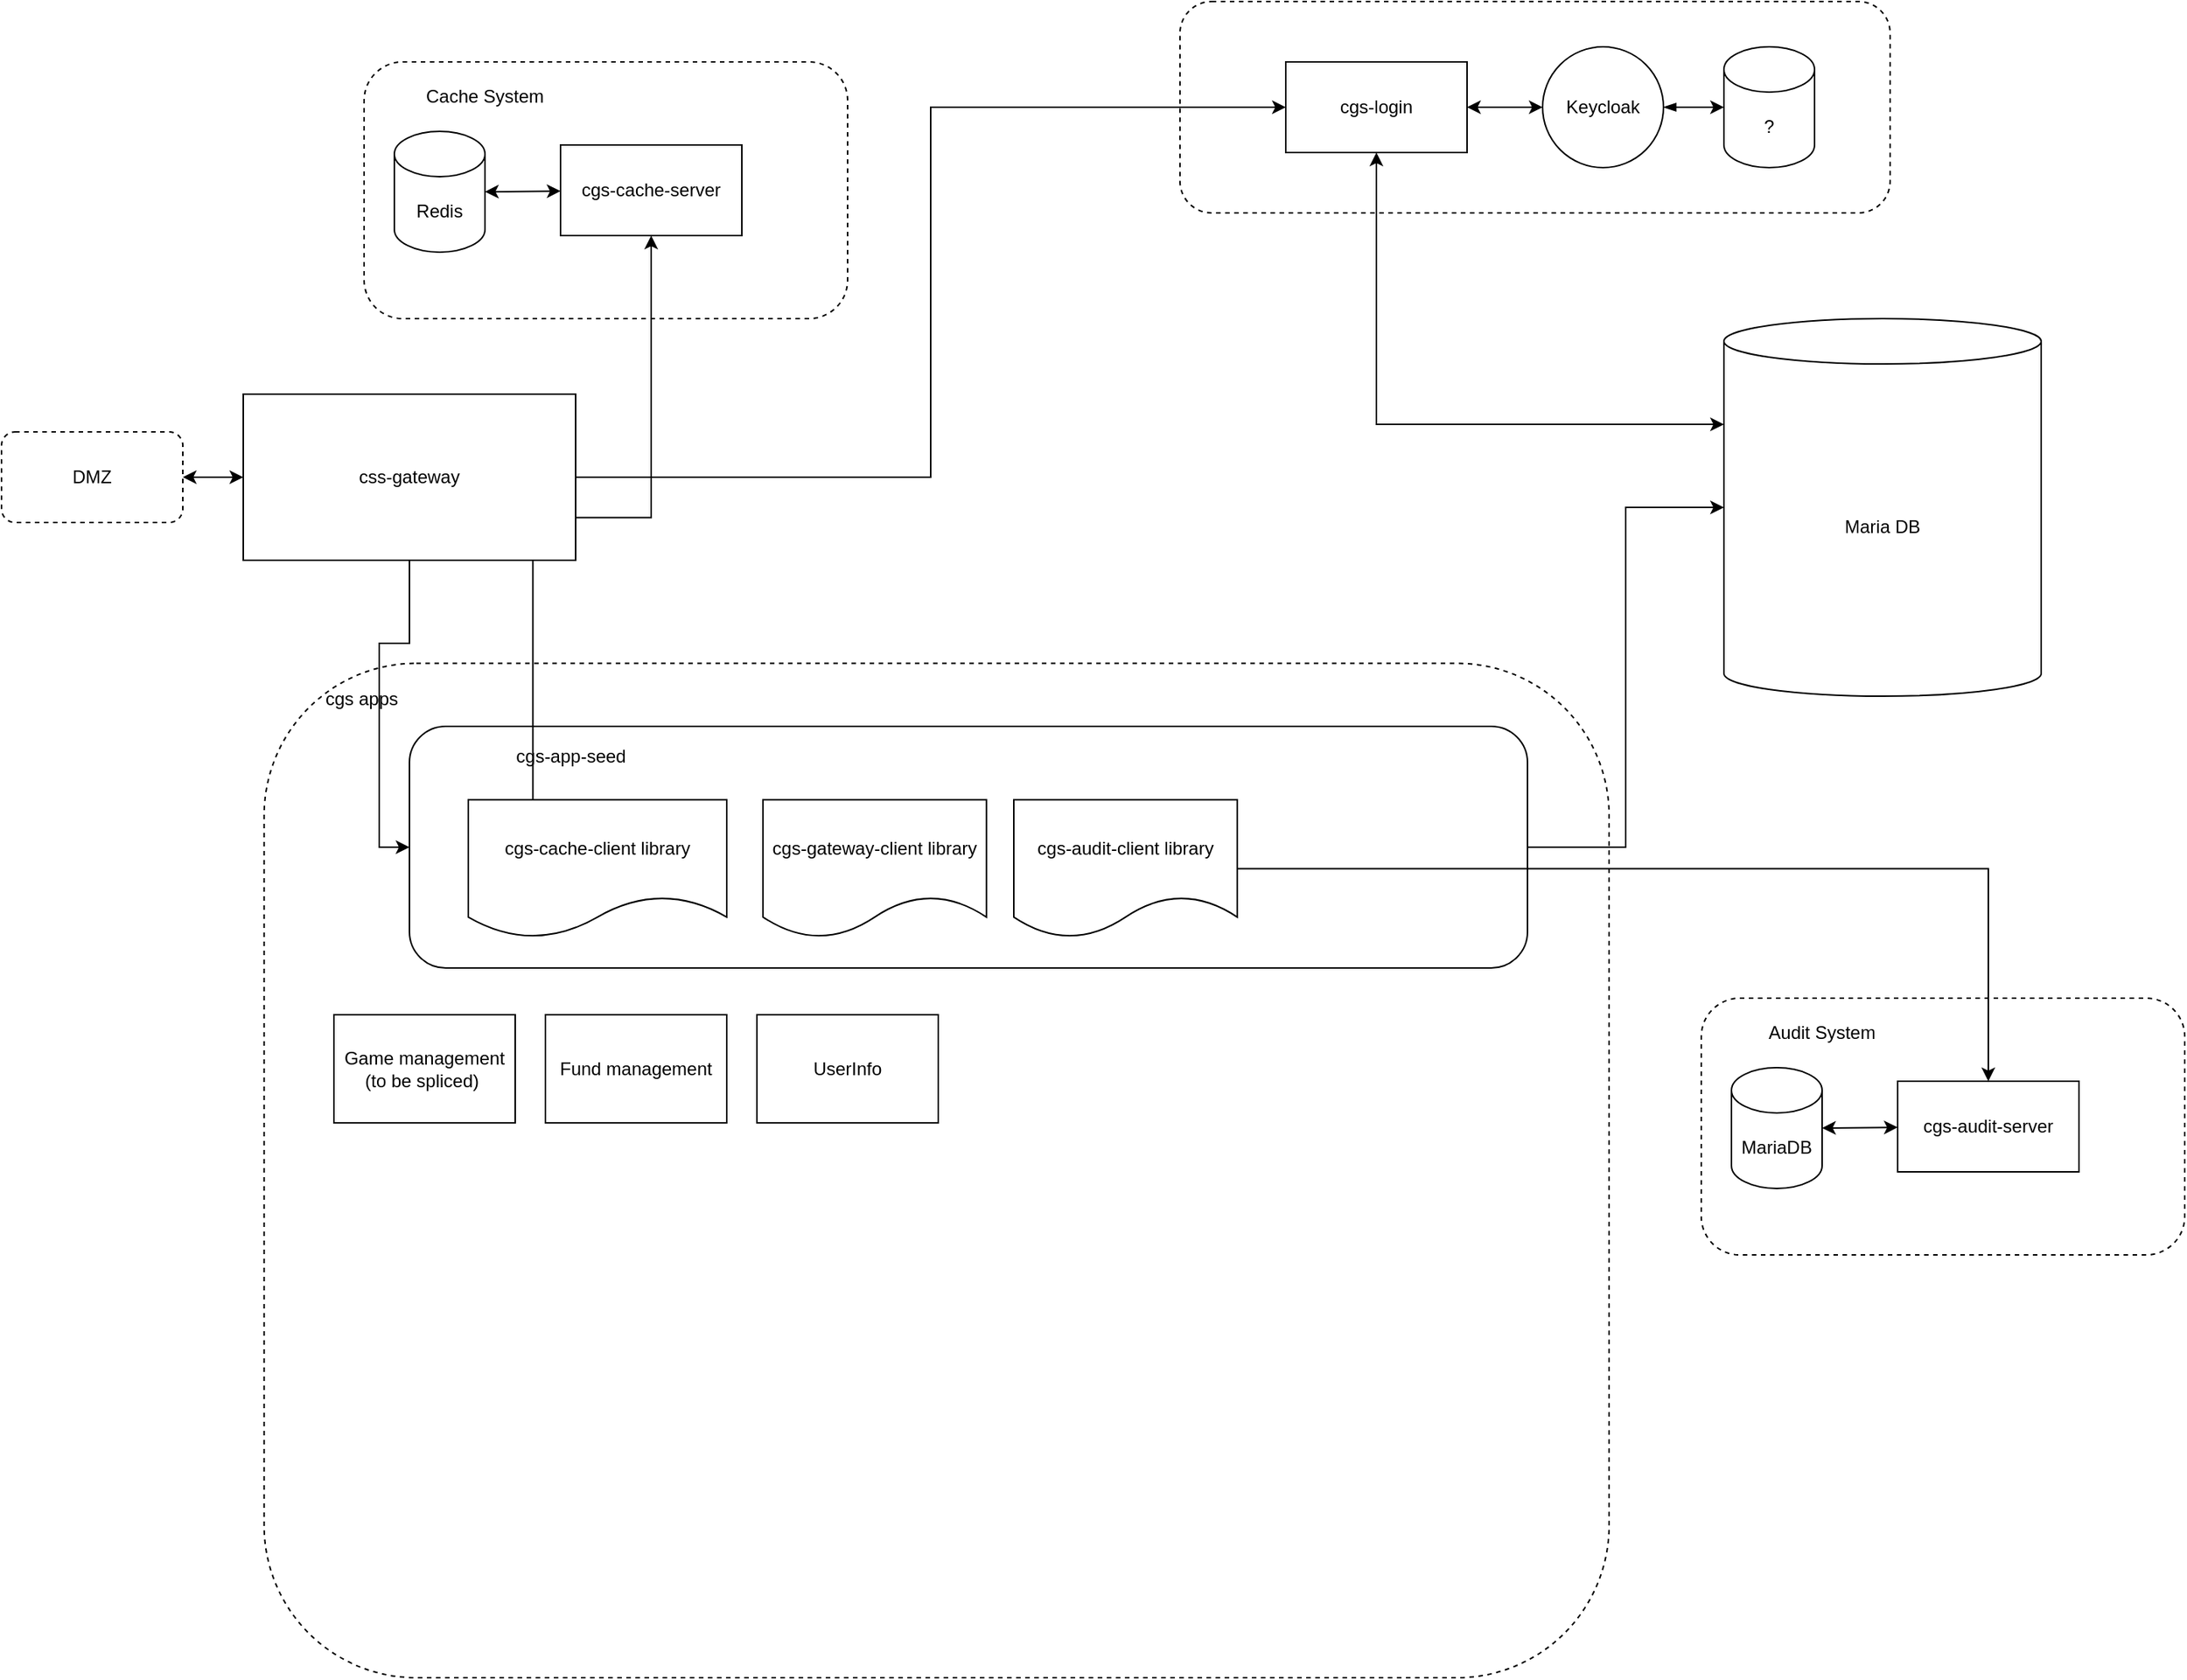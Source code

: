 <mxfile version="23.1.1" type="github">
  <diagram name="Page-1" id="SeCwqlmR22i1hAEwZQBu">
    <mxGraphModel dx="2424" dy="2238" grid="1" gridSize="10" guides="1" tooltips="1" connect="1" arrows="1" fold="1" page="1" pageScale="1" pageWidth="827" pageHeight="1169" math="0" shadow="0">
      <root>
        <mxCell id="0" />
        <mxCell id="1" parent="0" />
        <mxCell id="2Ev7zoqdlqUbOZQc-U9r-3" value="" style="group" vertex="1" connectable="0" parent="1">
          <mxGeometry x="150" y="20" width="320" height="170" as="geometry" />
        </mxCell>
        <mxCell id="2Ev7zoqdlqUbOZQc-U9r-19" value="" style="group" vertex="1" connectable="0" parent="2Ev7zoqdlqUbOZQc-U9r-3">
          <mxGeometry width="320" height="170" as="geometry" />
        </mxCell>
        <mxCell id="2Ev7zoqdlqUbOZQc-U9r-1" value="" style="rounded=1;whiteSpace=wrap;html=1;dashed=1;" vertex="1" parent="2Ev7zoqdlqUbOZQc-U9r-19">
          <mxGeometry width="320" height="170" as="geometry" />
        </mxCell>
        <mxCell id="2Ev7zoqdlqUbOZQc-U9r-2" value="Cache System" style="text;html=1;strokeColor=none;fillColor=none;align=center;verticalAlign=middle;whiteSpace=wrap;rounded=0;" vertex="1" parent="2Ev7zoqdlqUbOZQc-U9r-19">
          <mxGeometry width="160" height="46.364" as="geometry" />
        </mxCell>
        <mxCell id="2Ev7zoqdlqUbOZQc-U9r-4" value="Redis" style="shape=cylinder3;whiteSpace=wrap;html=1;boundedLbl=1;backgroundOutline=1;size=15;" vertex="1" parent="2Ev7zoqdlqUbOZQc-U9r-19">
          <mxGeometry x="20" y="46" width="60" height="80" as="geometry" />
        </mxCell>
        <mxCell id="2Ev7zoqdlqUbOZQc-U9r-5" value="cgs-cache-server" style="rounded=0;whiteSpace=wrap;html=1;" vertex="1" parent="2Ev7zoqdlqUbOZQc-U9r-19">
          <mxGeometry x="130" y="55" width="120" height="60" as="geometry" />
        </mxCell>
        <mxCell id="2Ev7zoqdlqUbOZQc-U9r-6" style="rounded=0;orthogonalLoop=1;jettySize=auto;html=1;entryX=1;entryY=0.5;entryDx=0;entryDy=0;entryPerimeter=0;startArrow=classic;startFill=1;" edge="1" parent="2Ev7zoqdlqUbOZQc-U9r-19" source="2Ev7zoqdlqUbOZQc-U9r-5" target="2Ev7zoqdlqUbOZQc-U9r-4">
          <mxGeometry relative="1" as="geometry" />
        </mxCell>
        <mxCell id="2Ev7zoqdlqUbOZQc-U9r-9" value="" style="group" vertex="1" connectable="0" parent="1">
          <mxGeometry x="1035" y="640" width="320" height="170" as="geometry" />
        </mxCell>
        <mxCell id="2Ev7zoqdlqUbOZQc-U9r-10" value="" style="rounded=1;whiteSpace=wrap;html=1;dashed=1;" vertex="1" parent="2Ev7zoqdlqUbOZQc-U9r-9">
          <mxGeometry width="320" height="170" as="geometry" />
        </mxCell>
        <mxCell id="2Ev7zoqdlqUbOZQc-U9r-11" value="Audit System" style="text;html=1;strokeColor=none;fillColor=none;align=center;verticalAlign=middle;whiteSpace=wrap;rounded=0;" vertex="1" parent="2Ev7zoqdlqUbOZQc-U9r-9">
          <mxGeometry width="160" height="46.364" as="geometry" />
        </mxCell>
        <mxCell id="2Ev7zoqdlqUbOZQc-U9r-12" value="MariaDB" style="shape=cylinder3;whiteSpace=wrap;html=1;boundedLbl=1;backgroundOutline=1;size=15;" vertex="1" parent="2Ev7zoqdlqUbOZQc-U9r-9">
          <mxGeometry x="20" y="46" width="60" height="80" as="geometry" />
        </mxCell>
        <mxCell id="2Ev7zoqdlqUbOZQc-U9r-13" value="cgs-audit-server" style="rounded=0;whiteSpace=wrap;html=1;" vertex="1" parent="2Ev7zoqdlqUbOZQc-U9r-9">
          <mxGeometry x="130" y="55" width="120" height="60" as="geometry" />
        </mxCell>
        <mxCell id="2Ev7zoqdlqUbOZQc-U9r-14" style="rounded=0;orthogonalLoop=1;jettySize=auto;html=1;entryX=1;entryY=0.5;entryDx=0;entryDy=0;entryPerimeter=0;startArrow=classic;startFill=1;" edge="1" parent="2Ev7zoqdlqUbOZQc-U9r-9" source="2Ev7zoqdlqUbOZQc-U9r-13" target="2Ev7zoqdlqUbOZQc-U9r-12">
          <mxGeometry relative="1" as="geometry" />
        </mxCell>
        <mxCell id="2Ev7zoqdlqUbOZQc-U9r-17" value="" style="group" vertex="1" connectable="0" parent="1">
          <mxGeometry x="100" y="460" width="874" height="630" as="geometry" />
        </mxCell>
        <mxCell id="2Ev7zoqdlqUbOZQc-U9r-40" value="" style="rounded=1;whiteSpace=wrap;html=1;dashed=1;" vertex="1" parent="2Ev7zoqdlqUbOZQc-U9r-17">
          <mxGeometry x="-16.19" y="-41.77" width="890.19" height="671.77" as="geometry" />
        </mxCell>
        <mxCell id="2Ev7zoqdlqUbOZQc-U9r-41" value="" style="group" vertex="1" connectable="0" parent="2Ev7zoqdlqUbOZQc-U9r-17">
          <mxGeometry x="80" width="740" height="160" as="geometry" />
        </mxCell>
        <mxCell id="2Ev7zoqdlqUbOZQc-U9r-15" value="" style="rounded=1;whiteSpace=wrap;html=1;" vertex="1" parent="2Ev7zoqdlqUbOZQc-U9r-41">
          <mxGeometry width="740" height="160.0" as="geometry" />
        </mxCell>
        <mxCell id="2Ev7zoqdlqUbOZQc-U9r-16" value="cgs-app-seed" style="text;html=1;strokeColor=none;fillColor=none;align=center;verticalAlign=middle;whiteSpace=wrap;rounded=0;" vertex="1" parent="2Ev7zoqdlqUbOZQc-U9r-41">
          <mxGeometry y="2.857" width="214.211" height="34.286" as="geometry" />
        </mxCell>
        <mxCell id="2Ev7zoqdlqUbOZQc-U9r-22" value="cgs-cache-client library" style="shape=document;whiteSpace=wrap;html=1;boundedLbl=1;" vertex="1" parent="2Ev7zoqdlqUbOZQc-U9r-41">
          <mxGeometry x="38.95" y="48.57" width="171.05" height="91.43" as="geometry" />
        </mxCell>
        <mxCell id="2Ev7zoqdlqUbOZQc-U9r-23" value="cgs-audit-client library" style="shape=document;whiteSpace=wrap;html=1;boundedLbl=1;" vertex="1" parent="2Ev7zoqdlqUbOZQc-U9r-41">
          <mxGeometry x="400" y="48.57" width="147.89" height="91.43" as="geometry" />
        </mxCell>
        <mxCell id="2Ev7zoqdlqUbOZQc-U9r-54" value="cgs-gateway-client library" style="shape=document;whiteSpace=wrap;html=1;boundedLbl=1;" vertex="1" parent="2Ev7zoqdlqUbOZQc-U9r-41">
          <mxGeometry x="234" y="48.57" width="147.89" height="91.43" as="geometry" />
        </mxCell>
        <mxCell id="2Ev7zoqdlqUbOZQc-U9r-42" value="cgs apps" style="text;html=1;strokeColor=none;fillColor=none;align=center;verticalAlign=middle;whiteSpace=wrap;rounded=0;" vertex="1" parent="2Ev7zoqdlqUbOZQc-U9r-17">
          <mxGeometry y="-35.806" width="97.111" height="35.806" as="geometry" />
        </mxCell>
        <mxCell id="2Ev7zoqdlqUbOZQc-U9r-43" value="Game management (to be spliced)&amp;nbsp;" style="rounded=0;whiteSpace=wrap;html=1;" vertex="1" parent="2Ev7zoqdlqUbOZQc-U9r-17">
          <mxGeometry x="30" y="190.968" width="120" height="71.613" as="geometry" />
        </mxCell>
        <mxCell id="2Ev7zoqdlqUbOZQc-U9r-44" value="Fund management" style="rounded=0;whiteSpace=wrap;html=1;" vertex="1" parent="2Ev7zoqdlqUbOZQc-U9r-17">
          <mxGeometry x="170" y="190.968" width="120" height="71.613" as="geometry" />
        </mxCell>
        <mxCell id="2Ev7zoqdlqUbOZQc-U9r-45" value="UserInfo" style="rounded=0;whiteSpace=wrap;html=1;" vertex="1" parent="2Ev7zoqdlqUbOZQc-U9r-17">
          <mxGeometry x="310" y="190.968" width="120" height="71.613" as="geometry" />
        </mxCell>
        <mxCell id="2Ev7zoqdlqUbOZQc-U9r-24" style="edgeStyle=orthogonalEdgeStyle;rounded=0;orthogonalLoop=1;jettySize=auto;html=1;exitX=0.25;exitY=0;exitDx=0;exitDy=0;entryX=0.5;entryY=1;entryDx=0;entryDy=0;" edge="1" parent="1" source="2Ev7zoqdlqUbOZQc-U9r-22" target="2Ev7zoqdlqUbOZQc-U9r-5">
          <mxGeometry relative="1" as="geometry" />
        </mxCell>
        <mxCell id="2Ev7zoqdlqUbOZQc-U9r-25" style="edgeStyle=orthogonalEdgeStyle;rounded=0;orthogonalLoop=1;jettySize=auto;html=1;" edge="1" parent="1" source="2Ev7zoqdlqUbOZQc-U9r-23" target="2Ev7zoqdlqUbOZQc-U9r-13">
          <mxGeometry relative="1" as="geometry" />
        </mxCell>
        <mxCell id="2Ev7zoqdlqUbOZQc-U9r-33" value="" style="group" vertex="1" connectable="0" parent="1">
          <mxGeometry x="690" y="-20" width="470" height="140" as="geometry" />
        </mxCell>
        <mxCell id="2Ev7zoqdlqUbOZQc-U9r-26" value="" style="rounded=1;whiteSpace=wrap;html=1;dashed=1;" vertex="1" parent="2Ev7zoqdlqUbOZQc-U9r-33">
          <mxGeometry width="470" height="140" as="geometry" />
        </mxCell>
        <mxCell id="2Ev7zoqdlqUbOZQc-U9r-27" value="?" style="shape=cylinder3;whiteSpace=wrap;html=1;boundedLbl=1;backgroundOutline=1;size=15;" vertex="1" parent="2Ev7zoqdlqUbOZQc-U9r-33">
          <mxGeometry x="360" y="30" width="60" height="80" as="geometry" />
        </mxCell>
        <mxCell id="2Ev7zoqdlqUbOZQc-U9r-29" value="Keycloak" style="ellipse;whiteSpace=wrap;html=1;aspect=fixed;" vertex="1" parent="2Ev7zoqdlqUbOZQc-U9r-33">
          <mxGeometry x="240" y="30" width="80" height="80" as="geometry" />
        </mxCell>
        <mxCell id="2Ev7zoqdlqUbOZQc-U9r-31" value="cgs-login" style="rounded=0;whiteSpace=wrap;html=1;" vertex="1" parent="2Ev7zoqdlqUbOZQc-U9r-33">
          <mxGeometry x="70" y="40" width="120" height="60" as="geometry" />
        </mxCell>
        <mxCell id="2Ev7zoqdlqUbOZQc-U9r-30" style="edgeStyle=orthogonalEdgeStyle;rounded=0;orthogonalLoop=1;jettySize=auto;html=1;entryX=0;entryY=0.5;entryDx=0;entryDy=0;entryPerimeter=0;startArrow=blockThin;startFill=1;" edge="1" parent="2Ev7zoqdlqUbOZQc-U9r-33" source="2Ev7zoqdlqUbOZQc-U9r-29" target="2Ev7zoqdlqUbOZQc-U9r-27">
          <mxGeometry relative="1" as="geometry" />
        </mxCell>
        <mxCell id="2Ev7zoqdlqUbOZQc-U9r-32" style="edgeStyle=orthogonalEdgeStyle;rounded=0;orthogonalLoop=1;jettySize=auto;html=1;exitX=1;exitY=0.5;exitDx=0;exitDy=0;entryX=0;entryY=0.5;entryDx=0;entryDy=0;startArrow=classic;startFill=1;" edge="1" parent="2Ev7zoqdlqUbOZQc-U9r-33" source="2Ev7zoqdlqUbOZQc-U9r-31" target="2Ev7zoqdlqUbOZQc-U9r-29">
          <mxGeometry relative="1" as="geometry" />
        </mxCell>
        <mxCell id="2Ev7zoqdlqUbOZQc-U9r-36" style="edgeStyle=orthogonalEdgeStyle;rounded=0;orthogonalLoop=1;jettySize=auto;html=1;entryX=0;entryY=0.5;entryDx=0;entryDy=0;" edge="1" parent="1" source="2Ev7zoqdlqUbOZQc-U9r-35" target="2Ev7zoqdlqUbOZQc-U9r-31">
          <mxGeometry relative="1" as="geometry" />
        </mxCell>
        <mxCell id="2Ev7zoqdlqUbOZQc-U9r-37" style="edgeStyle=orthogonalEdgeStyle;rounded=0;orthogonalLoop=1;jettySize=auto;html=1;entryX=0;entryY=0.5;entryDx=0;entryDy=0;" edge="1" parent="1" source="2Ev7zoqdlqUbOZQc-U9r-35" target="2Ev7zoqdlqUbOZQc-U9r-15">
          <mxGeometry relative="1" as="geometry" />
        </mxCell>
        <mxCell id="2Ev7zoqdlqUbOZQc-U9r-35" value="css-gateway" style="rounded=0;whiteSpace=wrap;html=1;" vertex="1" parent="1">
          <mxGeometry x="70" y="240" width="220" height="110" as="geometry" />
        </mxCell>
        <mxCell id="2Ev7zoqdlqUbOZQc-U9r-39" style="edgeStyle=orthogonalEdgeStyle;rounded=0;orthogonalLoop=1;jettySize=auto;html=1;entryX=0;entryY=0.5;entryDx=0;entryDy=0;startArrow=classic;startFill=1;" edge="1" parent="1" source="2Ev7zoqdlqUbOZQc-U9r-38" target="2Ev7zoqdlqUbOZQc-U9r-35">
          <mxGeometry relative="1" as="geometry" />
        </mxCell>
        <mxCell id="2Ev7zoqdlqUbOZQc-U9r-38" value="DMZ" style="rounded=1;whiteSpace=wrap;html=1;dashed=1;" vertex="1" parent="1">
          <mxGeometry x="-90" y="265" width="120" height="60" as="geometry" />
        </mxCell>
        <mxCell id="2Ev7zoqdlqUbOZQc-U9r-47" style="edgeStyle=orthogonalEdgeStyle;rounded=0;orthogonalLoop=1;jettySize=auto;html=1;entryX=1;entryY=0.5;entryDx=0;entryDy=0;startArrow=classic;startFill=1;endArrow=none;endFill=0;" edge="1" parent="1" source="2Ev7zoqdlqUbOZQc-U9r-46" target="2Ev7zoqdlqUbOZQc-U9r-15">
          <mxGeometry relative="1" as="geometry" />
        </mxCell>
        <mxCell id="2Ev7zoqdlqUbOZQc-U9r-46" value="Maria DB" style="shape=cylinder3;whiteSpace=wrap;html=1;boundedLbl=1;backgroundOutline=1;size=15;" vertex="1" parent="1">
          <mxGeometry x="1050" y="190" width="210" height="250" as="geometry" />
        </mxCell>
        <mxCell id="2Ev7zoqdlqUbOZQc-U9r-53" style="edgeStyle=orthogonalEdgeStyle;rounded=0;orthogonalLoop=1;jettySize=auto;html=1;exitX=0.5;exitY=1;exitDx=0;exitDy=0;entryX=0;entryY=0;entryDx=0;entryDy=70;entryPerimeter=0;startArrow=classic;startFill=1;" edge="1" parent="1" source="2Ev7zoqdlqUbOZQc-U9r-31" target="2Ev7zoqdlqUbOZQc-U9r-46">
          <mxGeometry relative="1" as="geometry" />
        </mxCell>
      </root>
    </mxGraphModel>
  </diagram>
</mxfile>

